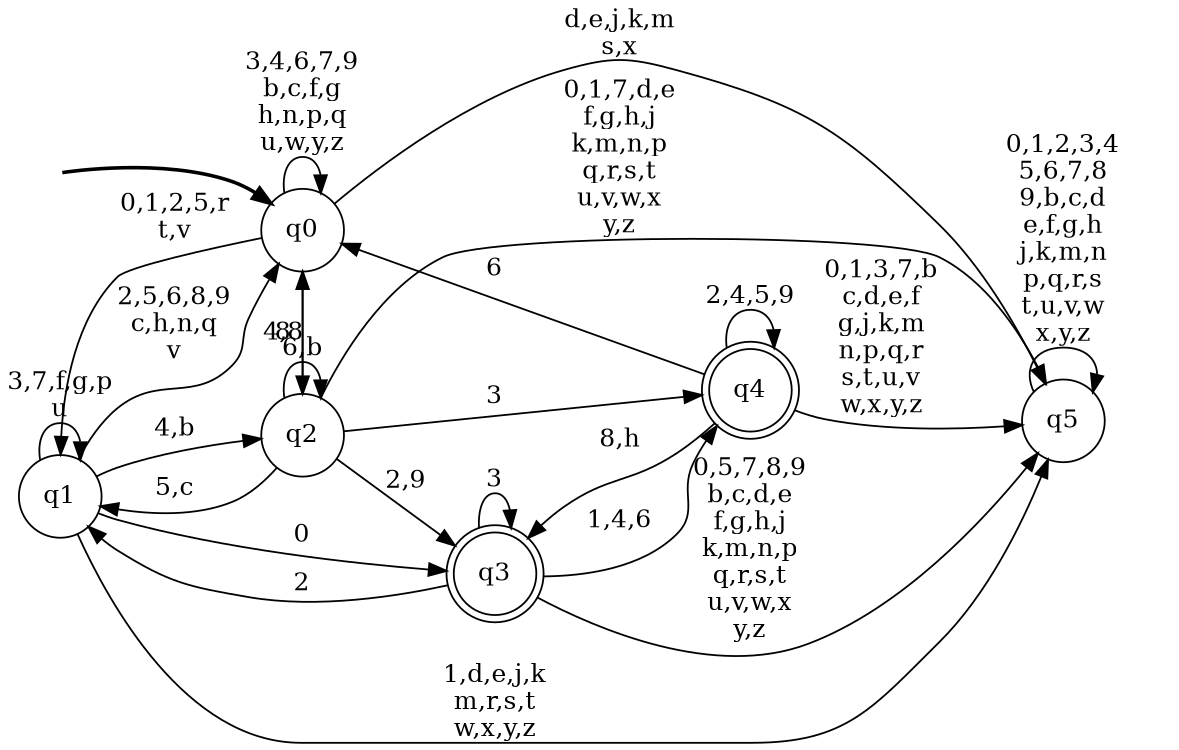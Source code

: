 digraph BlueStar {
__start0 [style = invis, shape = none, label = "", width = 0, height = 0];

rankdir=LR;
size="8,5";

s0 [style="filled", color="black", fillcolor="white" shape="circle", label="q0"];
s1 [style="filled", color="black", fillcolor="white" shape="circle", label="q1"];
s2 [style="filled", color="black", fillcolor="white" shape="circle", label="q2"];
s3 [style="rounded,filled", color="black", fillcolor="white" shape="doublecircle", label="q3"];
s4 [style="rounded,filled", color="black", fillcolor="white" shape="doublecircle", label="q4"];
s5 [style="filled", color="black", fillcolor="white" shape="circle", label="q5"];
subgraph cluster_main { 
	graph [pad=".75", ranksep="0.15", nodesep="0.15"];
	 style=invis; 
	__start0 -> s0 [penwidth=2];
}
s0 -> s0 [label="3,4,6,7,9\nb,c,f,g\nh,n,p,q\nu,w,y,z"];
s0 -> s1 [label="0,1,2,5,r\nt,v"];
s0 -> s2 [label="8"];
s0 -> s5 [label="d,e,j,k,m\ns,x"];
s1 -> s0 [label="2,5,6,8,9\nc,h,n,q\nv"];
s1 -> s1 [label="3,7,f,g,p\nu"];
s1 -> s2 [label="4,b"];
s1 -> s3 [label="0"];
s1 -> s5 [label="1,d,e,j,k\nm,r,s,t\nw,x,y,z"];
s2 -> s0 [label="4,8"];
s2 -> s1 [label="5,c"];
s2 -> s2 [label="6,b"];
s2 -> s3 [label="2,9"];
s2 -> s4 [label="3"];
s2 -> s5 [label="0,1,7,d,e\nf,g,h,j\nk,m,n,p\nq,r,s,t\nu,v,w,x\ny,z"];
s3 -> s1 [label="2"];
s3 -> s3 [label="3"];
s3 -> s4 [label="1,4,6"];
s3 -> s5 [label="0,5,7,8,9\nb,c,d,e\nf,g,h,j\nk,m,n,p\nq,r,s,t\nu,v,w,x\ny,z"];
s4 -> s0 [label="6"];
s4 -> s3 [label="8,h"];
s4 -> s4 [label="2,4,5,9"];
s4 -> s5 [label="0,1,3,7,b\nc,d,e,f\ng,j,k,m\nn,p,q,r\ns,t,u,v\nw,x,y,z"];
s5 -> s5 [label="0,1,2,3,4\n5,6,7,8\n9,b,c,d\ne,f,g,h\nj,k,m,n\np,q,r,s\nt,u,v,w\nx,y,z"];

}